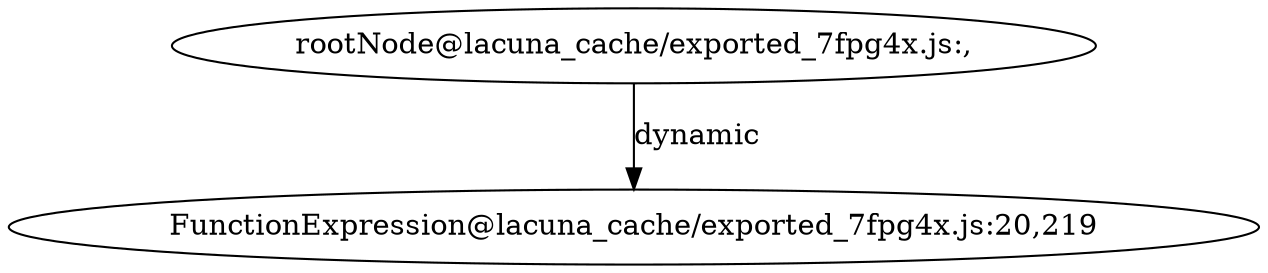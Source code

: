 digraph lacunaCG {
 "rootNode@lacuna_cache/exported_7fpg4x.js:," -> "FunctionExpression@lacuna_cache/exported_7fpg4x.js:20,219" [label="dynamic" ];
 }
